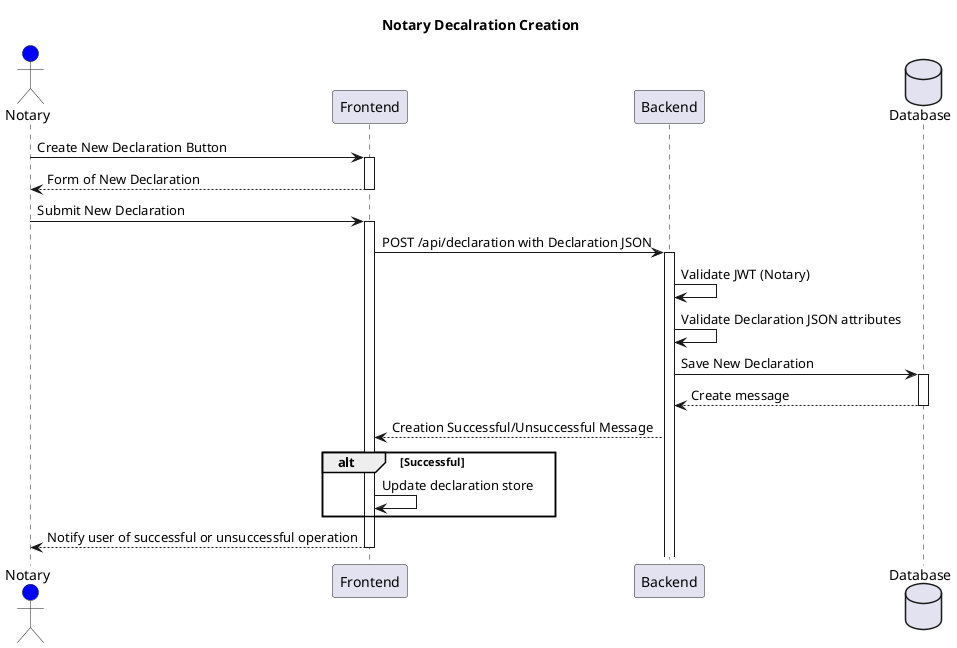 @startuml create_declaration

title Notary Decalration Creation

actor Notary #blue
participant Frontend
participant Backend
database Database

Notary -> Frontend ++: Create New Declaration Button
Frontend --> Notary --: Form of New Declaration

Notary -> Frontend ++: Submit New Declaration
Frontend -> Backend ++: POST /api/declaration with Declaration JSON 
Backend -> Backend: Validate JWT (Notary)
Backend -> Backend: Validate Declaration JSON attributes

Backend -> Database ++: Save New Declaration
Database --> Backend --: Create message

Backend --> Frontend: Creation Successful/Unsuccessful Message

alt Successful
	Frontend -> Frontend: Update declaration store
end

Frontend --> Notary --: Notify user of successful or unsuccessful operation

@enduml